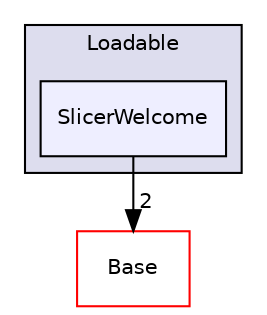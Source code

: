 digraph "Modules/Loadable/SlicerWelcome" {
  bgcolor=transparent;
  compound=true
  node [ fontsize="10", fontname="Helvetica"];
  edge [ labelfontsize="10", labelfontname="Helvetica"];
  subgraph clusterdir_d01fdafe93af837a1755aeb3a6390699 {
    graph [ bgcolor="#ddddee", pencolor="black", label="Loadable" fontname="Helvetica", fontsize="10", URL="dir_d01fdafe93af837a1755aeb3a6390699.html"]
  dir_4e053e445dde17bab94de5c88392d3f4 [shape=box, label="SlicerWelcome", style="filled", fillcolor="#eeeeff", pencolor="black", URL="dir_4e053e445dde17bab94de5c88392d3f4.html"];
  }
  dir_628593db0cdce5a76fb85526ae5aa762 [shape=box label="Base" color="red" URL="dir_628593db0cdce5a76fb85526ae5aa762.html"];
  dir_4e053e445dde17bab94de5c88392d3f4->dir_628593db0cdce5a76fb85526ae5aa762 [headlabel="2", labeldistance=1.5 headhref="dir_000101_000002.html"];
}
